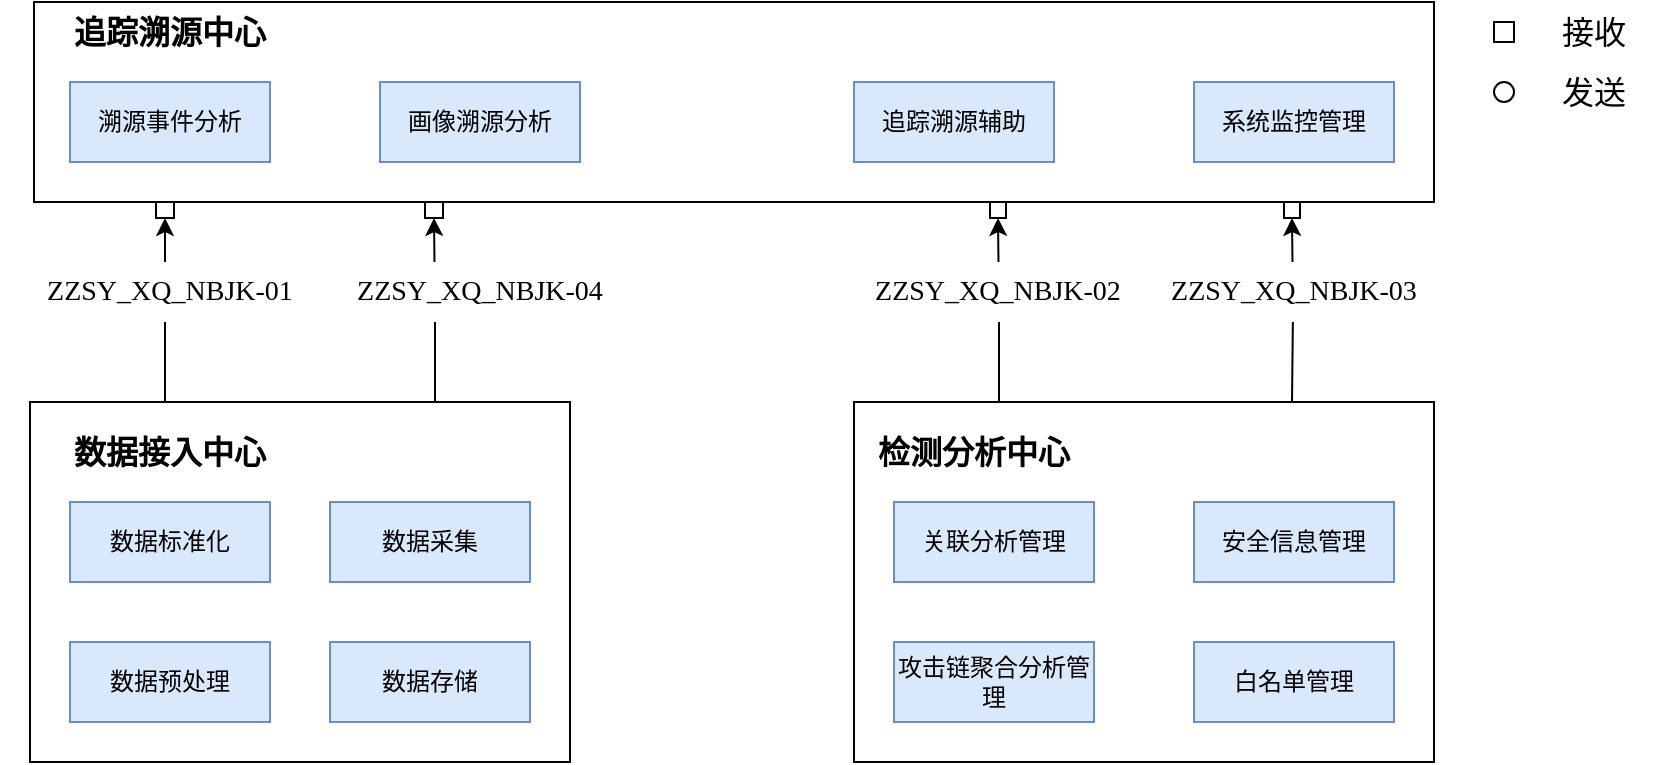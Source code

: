<mxfile version="17.1.3" type="github">
  <diagram id="C5RBs43oDa-KdzZeNtuy" name="Page-1">
    <mxGraphModel dx="1223" dy="1948" grid="1" gridSize="10" guides="1" tooltips="1" connect="1" arrows="1" fold="1" page="1" pageScale="1" pageWidth="827" pageHeight="1169" math="0" shadow="0">
      <root>
        <mxCell id="WIyWlLk6GJQsqaUBKTNV-0" />
        <mxCell id="WIyWlLk6GJQsqaUBKTNV-1" parent="WIyWlLk6GJQsqaUBKTNV-0" />
        <mxCell id="fLVBjOSfISTW-q-U-M55-0" value="" style="rounded=0;whiteSpace=wrap;html=1;" vertex="1" parent="WIyWlLk6GJQsqaUBKTNV-1">
          <mxGeometry x="140" y="-20" width="700" height="100" as="geometry" />
        </mxCell>
        <mxCell id="fLVBjOSfISTW-q-U-M55-1" value="追踪溯源中心" style="text;html=1;strokeColor=none;fillColor=none;align=center;verticalAlign=middle;whiteSpace=wrap;rounded=0;fontStyle=1;fontSize=16;" vertex="1" parent="WIyWlLk6GJQsqaUBKTNV-1">
          <mxGeometry x="148" y="-20" width="120" height="30" as="geometry" />
        </mxCell>
        <mxCell id="fLVBjOSfISTW-q-U-M55-2" value="溯源事件分析" style="rounded=0;whiteSpace=wrap;html=1;fillColor=#dae8fc;strokeColor=#6c8ebf;" vertex="1" parent="WIyWlLk6GJQsqaUBKTNV-1">
          <mxGeometry x="158" y="20" width="100" height="40" as="geometry" />
        </mxCell>
        <mxCell id="fLVBjOSfISTW-q-U-M55-3" value="画像溯源分析&lt;span style=&quot;color: rgba(0 , 0 , 0 , 0) ; font-family: monospace ; font-size: 0px&quot;&gt;%3CmxGraphModel%3E%3Croot%3E%3CmxCell%20id%3D%220%22%2F%3E%3CmxCell%20id%3D%221%22%20parent%3D%220%22%2F%3E%3CmxCell%20id%3D%222%22%20value%3D%22%E6%BA%AF%E6%BA%90%E4%BA%8B%E4%BB%B6%E5%88%86%E6%9E%90%22%20style%3D%22rounded%3D0%3BwhiteSpace%3Dwrap%3Bhtml%3D1%3BfillColor%3D%23dae8fc%3BstrokeColor%3D%236c8ebf%3B%22%20vertex%3D%221%22%20parent%3D%221%22%3E%3CmxGeometry%20x%3D%22220%22%20y%3D%22140%22%20width%3D%22120%22%20height%3D%2240%22%20as%3D%22geometry%22%2F%3E%3C%2FmxCell%3E%3C%2Froot%3E%3C%2FmxGraphModel%3E&lt;/span&gt;" style="rounded=0;whiteSpace=wrap;html=1;fillColor=#dae8fc;strokeColor=#6c8ebf;" vertex="1" parent="WIyWlLk6GJQsqaUBKTNV-1">
          <mxGeometry x="313" y="20" width="100" height="40" as="geometry" />
        </mxCell>
        <mxCell id="fLVBjOSfISTW-q-U-M55-5" value="追踪溯源辅助" style="rounded=0;whiteSpace=wrap;html=1;fillColor=#dae8fc;strokeColor=#6c8ebf;" vertex="1" parent="WIyWlLk6GJQsqaUBKTNV-1">
          <mxGeometry x="550" y="20" width="100" height="40" as="geometry" />
        </mxCell>
        <mxCell id="fLVBjOSfISTW-q-U-M55-6" value="系统监控管理" style="rounded=0;whiteSpace=wrap;html=1;fillColor=#dae8fc;strokeColor=#6c8ebf;" vertex="1" parent="WIyWlLk6GJQsqaUBKTNV-1">
          <mxGeometry x="720" y="20" width="100" height="40" as="geometry" />
        </mxCell>
        <mxCell id="fLVBjOSfISTW-q-U-M55-48" style="edgeStyle=orthogonalEdgeStyle;rounded=0;orthogonalLoop=1;jettySize=auto;html=1;exitX=0.25;exitY=0;exitDx=0;exitDy=0;entryX=0.5;entryY=1;entryDx=0;entryDy=0;" edge="1" parent="WIyWlLk6GJQsqaUBKTNV-1" source="fLVBjOSfISTW-q-U-M55-7" target="fLVBjOSfISTW-q-U-M55-32">
          <mxGeometry relative="1" as="geometry" />
        </mxCell>
        <mxCell id="fLVBjOSfISTW-q-U-M55-50" style="edgeStyle=orthogonalEdgeStyle;rounded=0;orthogonalLoop=1;jettySize=auto;html=1;exitX=0.25;exitY=0;exitDx=0;exitDy=0;entryX=0.5;entryY=1;entryDx=0;entryDy=0;" edge="1" parent="WIyWlLk6GJQsqaUBKTNV-1" source="fLVBjOSfISTW-q-U-M55-16" target="fLVBjOSfISTW-q-U-M55-49">
          <mxGeometry relative="1" as="geometry" />
        </mxCell>
        <mxCell id="fLVBjOSfISTW-q-U-M55-58" style="edgeStyle=orthogonalEdgeStyle;rounded=0;orthogonalLoop=1;jettySize=auto;html=1;exitX=0.75;exitY=0;exitDx=0;exitDy=0;entryX=0.5;entryY=1;entryDx=0;entryDy=0;" edge="1" parent="WIyWlLk6GJQsqaUBKTNV-1" source="fLVBjOSfISTW-q-U-M55-7" target="fLVBjOSfISTW-q-U-M55-57">
          <mxGeometry relative="1" as="geometry" />
        </mxCell>
        <mxCell id="fLVBjOSfISTW-q-U-M55-7" value="" style="rounded=0;whiteSpace=wrap;html=1;" vertex="1" parent="WIyWlLk6GJQsqaUBKTNV-1">
          <mxGeometry x="138" y="180" width="270" height="180" as="geometry" />
        </mxCell>
        <mxCell id="fLVBjOSfISTW-q-U-M55-8" value="数据接入中心" style="text;html=1;strokeColor=none;fillColor=none;align=center;verticalAlign=middle;whiteSpace=wrap;rounded=0;fontStyle=1;fontSize=16;" vertex="1" parent="WIyWlLk6GJQsqaUBKTNV-1">
          <mxGeometry x="148" y="190" width="120" height="30" as="geometry" />
        </mxCell>
        <mxCell id="fLVBjOSfISTW-q-U-M55-9" value="数据标准化" style="rounded=0;whiteSpace=wrap;html=1;fillColor=#dae8fc;strokeColor=#6c8ebf;" vertex="1" parent="WIyWlLk6GJQsqaUBKTNV-1">
          <mxGeometry x="158" y="230" width="100" height="40" as="geometry" />
        </mxCell>
        <mxCell id="fLVBjOSfISTW-q-U-M55-10" value="数据预处理" style="rounded=0;whiteSpace=wrap;html=1;fillColor=#dae8fc;strokeColor=#6c8ebf;" vertex="1" parent="WIyWlLk6GJQsqaUBKTNV-1">
          <mxGeometry x="158" y="300" width="100" height="40" as="geometry" />
        </mxCell>
        <mxCell id="fLVBjOSfISTW-q-U-M55-11" value="数据采集" style="rounded=0;whiteSpace=wrap;html=1;fillColor=#dae8fc;strokeColor=#6c8ebf;" vertex="1" parent="WIyWlLk6GJQsqaUBKTNV-1">
          <mxGeometry x="288" y="230" width="100" height="40" as="geometry" />
        </mxCell>
        <mxCell id="fLVBjOSfISTW-q-U-M55-15" value="数据存储" style="rounded=0;whiteSpace=wrap;html=1;fillColor=#dae8fc;strokeColor=#6c8ebf;" vertex="1" parent="WIyWlLk6GJQsqaUBKTNV-1">
          <mxGeometry x="288" y="300" width="100" height="40" as="geometry" />
        </mxCell>
        <mxCell id="fLVBjOSfISTW-q-U-M55-53" style="edgeStyle=orthogonalEdgeStyle;rounded=0;orthogonalLoop=1;jettySize=auto;html=1;exitX=0.5;exitY=0;exitDx=0;exitDy=0;entryX=0.5;entryY=1;entryDx=0;entryDy=0;" edge="1" parent="WIyWlLk6GJQsqaUBKTNV-1" target="fLVBjOSfISTW-q-U-M55-52">
          <mxGeometry relative="1" as="geometry">
            <mxPoint x="769" y="180" as="sourcePoint" />
          </mxGeometry>
        </mxCell>
        <mxCell id="fLVBjOSfISTW-q-U-M55-16" value="" style="rounded=0;whiteSpace=wrap;html=1;" vertex="1" parent="WIyWlLk6GJQsqaUBKTNV-1">
          <mxGeometry x="550" y="180" width="290" height="180" as="geometry" />
        </mxCell>
        <mxCell id="fLVBjOSfISTW-q-U-M55-17" value="检测分析中心" style="text;html=1;strokeColor=none;fillColor=none;align=center;verticalAlign=middle;whiteSpace=wrap;rounded=0;fontStyle=1;fontSize=16;" vertex="1" parent="WIyWlLk6GJQsqaUBKTNV-1">
          <mxGeometry x="550" y="190" width="120" height="30" as="geometry" />
        </mxCell>
        <mxCell id="fLVBjOSfISTW-q-U-M55-18" value="关联分析管理" style="rounded=0;whiteSpace=wrap;html=1;fillColor=#dae8fc;strokeColor=#6c8ebf;" vertex="1" parent="WIyWlLk6GJQsqaUBKTNV-1">
          <mxGeometry x="570" y="230" width="100" height="40" as="geometry" />
        </mxCell>
        <mxCell id="fLVBjOSfISTW-q-U-M55-20" value="攻击链聚合分析管理" style="rounded=0;whiteSpace=wrap;html=1;fillColor=#dae8fc;strokeColor=#6c8ebf;" vertex="1" parent="WIyWlLk6GJQsqaUBKTNV-1">
          <mxGeometry x="570" y="300" width="100" height="40" as="geometry" />
        </mxCell>
        <mxCell id="fLVBjOSfISTW-q-U-M55-22" value="安全信息管理" style="rounded=0;whiteSpace=wrap;html=1;fillColor=#dae8fc;strokeColor=#6c8ebf;" vertex="1" parent="WIyWlLk6GJQsqaUBKTNV-1">
          <mxGeometry x="720" y="230" width="100" height="40" as="geometry" />
        </mxCell>
        <mxCell id="fLVBjOSfISTW-q-U-M55-24" value="白名单管理" style="rounded=0;whiteSpace=wrap;html=1;fillColor=#dae8fc;strokeColor=#6c8ebf;" vertex="1" parent="WIyWlLk6GJQsqaUBKTNV-1">
          <mxGeometry x="720" y="300" width="100" height="40" as="geometry" />
        </mxCell>
        <mxCell id="fLVBjOSfISTW-q-U-M55-27" value="&lt;span lang=&quot;EN-US&quot; style=&quot;font-size: 10.5pt ; font-family: &amp;#34;times new roman&amp;#34; , serif&quot;&gt;ZZSY_XQ_NBJK-01&lt;/span&gt;" style="text;html=1;strokeColor=none;fillColor=#FFFFFF;align=center;verticalAlign=middle;whiteSpace=wrap;rounded=0;fontFamily=Helvetica;fontSize=12;fontColor=default;" vertex="1" parent="WIyWlLk6GJQsqaUBKTNV-1">
          <mxGeometry x="123" y="110" width="170" height="30" as="geometry" />
        </mxCell>
        <mxCell id="fLVBjOSfISTW-q-U-M55-32" value="" style="rounded=0;whiteSpace=wrap;html=1;fontFamily=Helvetica;fontSize=16;fontColor=default;" vertex="1" parent="WIyWlLk6GJQsqaUBKTNV-1">
          <mxGeometry x="201" y="80" width="9" height="8" as="geometry" />
        </mxCell>
        <mxCell id="fLVBjOSfISTW-q-U-M55-42" value="" style="group" vertex="1" connectable="0" parent="WIyWlLk6GJQsqaUBKTNV-1">
          <mxGeometry x="870" y="-20" width="80" height="60" as="geometry" />
        </mxCell>
        <mxCell id="fLVBjOSfISTW-q-U-M55-43" value="" style="rounded=0;whiteSpace=wrap;html=1;fontFamily=Helvetica;fontSize=16;fontColor=default;" vertex="1" parent="fLVBjOSfISTW-q-U-M55-42">
          <mxGeometry y="10" width="10" height="10" as="geometry" />
        </mxCell>
        <mxCell id="fLVBjOSfISTW-q-U-M55-44" value="接收" style="text;html=1;strokeColor=none;fillColor=none;align=center;verticalAlign=middle;whiteSpace=wrap;rounded=0;fontFamily=Helvetica;fontSize=16;fontColor=default;" vertex="1" parent="fLVBjOSfISTW-q-U-M55-42">
          <mxGeometry x="20" width="60" height="30" as="geometry" />
        </mxCell>
        <mxCell id="fLVBjOSfISTW-q-U-M55-45" value="" style="ellipse;whiteSpace=wrap;html=1;aspect=fixed;fontFamily=Helvetica;fontSize=16;fontColor=default;" vertex="1" parent="fLVBjOSfISTW-q-U-M55-42">
          <mxGeometry y="40" width="10" height="10" as="geometry" />
        </mxCell>
        <mxCell id="fLVBjOSfISTW-q-U-M55-46" value="发送" style="text;html=1;strokeColor=none;fillColor=none;align=center;verticalAlign=middle;whiteSpace=wrap;rounded=0;fontFamily=Helvetica;fontSize=16;fontColor=default;" vertex="1" parent="fLVBjOSfISTW-q-U-M55-42">
          <mxGeometry x="20" y="30" width="60" height="30" as="geometry" />
        </mxCell>
        <mxCell id="fLVBjOSfISTW-q-U-M55-49" value="" style="rounded=0;whiteSpace=wrap;html=1;fontFamily=Helvetica;fontSize=16;fontColor=default;" vertex="1" parent="WIyWlLk6GJQsqaUBKTNV-1">
          <mxGeometry x="618" y="80" width="8" height="8" as="geometry" />
        </mxCell>
        <mxCell id="fLVBjOSfISTW-q-U-M55-51" value="&lt;span lang=&quot;EN-US&quot; style=&quot;font-size: 10.5pt ; font-family: &amp;#34;times new roman&amp;#34; , serif&quot;&gt;ZZSY_XQ_NBJK-02&lt;/span&gt;" style="text;html=1;strokeColor=none;fillColor=#FFFFFF;align=center;verticalAlign=middle;whiteSpace=wrap;rounded=0;fontFamily=Helvetica;fontSize=12;fontColor=default;" vertex="1" parent="WIyWlLk6GJQsqaUBKTNV-1">
          <mxGeometry x="552" y="110" width="140" height="30" as="geometry" />
        </mxCell>
        <mxCell id="fLVBjOSfISTW-q-U-M55-52" value="" style="rounded=0;whiteSpace=wrap;html=1;fontFamily=Helvetica;fontSize=16;fontColor=default;" vertex="1" parent="WIyWlLk6GJQsqaUBKTNV-1">
          <mxGeometry x="765" y="80" width="8" height="8" as="geometry" />
        </mxCell>
        <mxCell id="fLVBjOSfISTW-q-U-M55-54" value="&lt;span lang=&quot;EN-US&quot; style=&quot;font-size: 10.5pt ; font-family: &amp;#34;times new roman&amp;#34; , serif&quot;&gt;ZZSY_XQ_NBJK-03&lt;/span&gt;" style="text;html=1;strokeColor=none;fillColor=#FFFFFF;align=center;verticalAlign=middle;whiteSpace=wrap;rounded=0;fontFamily=Helvetica;fontSize=12;fontColor=default;" vertex="1" parent="WIyWlLk6GJQsqaUBKTNV-1">
          <mxGeometry x="705" y="110" width="130" height="30" as="geometry" />
        </mxCell>
        <mxCell id="fLVBjOSfISTW-q-U-M55-57" value="" style="rounded=0;whiteSpace=wrap;html=1;fontFamily=Helvetica;fontSize=16;fontColor=default;" vertex="1" parent="WIyWlLk6GJQsqaUBKTNV-1">
          <mxGeometry x="335.5" y="80" width="9" height="8" as="geometry" />
        </mxCell>
        <mxCell id="fLVBjOSfISTW-q-U-M55-59" value="&lt;span lang=&quot;EN-US&quot; style=&quot;font-size: 10.5pt ; font-family: &amp;#34;times new roman&amp;#34; , serif&quot;&gt;ZZSY_XQ_NBJK-04&lt;/span&gt;" style="text;html=1;strokeColor=none;fillColor=#FFFFFF;align=center;verticalAlign=middle;whiteSpace=wrap;rounded=0;fontFamily=Helvetica;fontSize=12;fontColor=default;" vertex="1" parent="WIyWlLk6GJQsqaUBKTNV-1">
          <mxGeometry x="278" y="110" width="170" height="30" as="geometry" />
        </mxCell>
      </root>
    </mxGraphModel>
  </diagram>
</mxfile>
